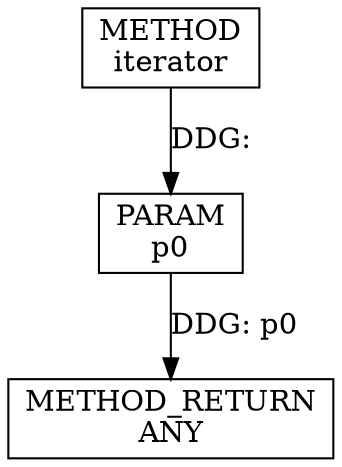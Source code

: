 digraph "iterator" {  
node [shape="rect"];  
"111669149701" [label = <METHOD<BR/>iterator> ]
"128849018885" [label = <METHOD_RETURN<BR/>ANY> ]
"115964116997" [label = <PARAM<BR/>p0> ]
  "115964116997" -> "128849018885"  [ label = "DDG: p0"] 
  "111669149701" -> "115964116997"  [ label = "DDG: "] 
}
